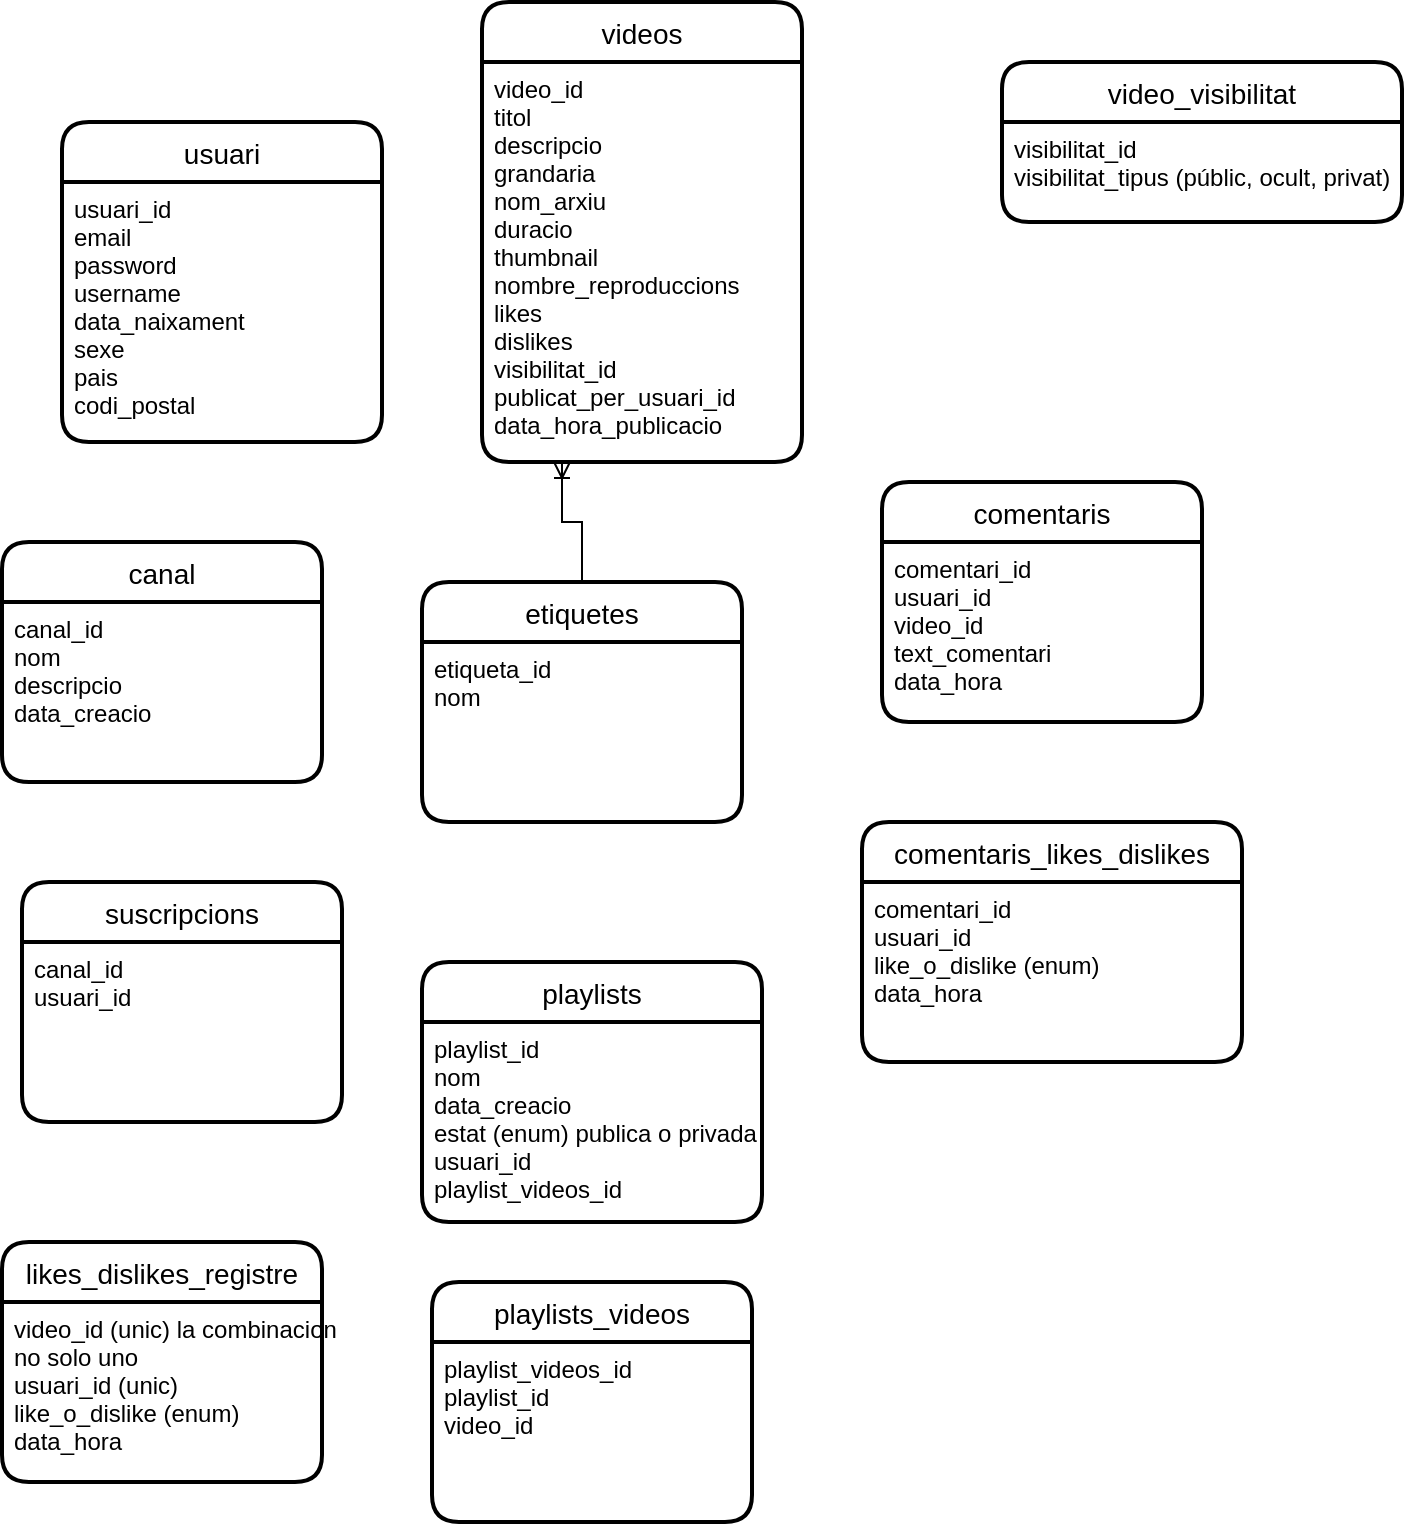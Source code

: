 <mxfile version="15.8.7" type="device"><diagram id="KN2aQBM2Gwgot_pPwBju" name="Page-1"><mxGraphModel dx="702" dy="840" grid="1" gridSize="10" guides="1" tooltips="1" connect="1" arrows="1" fold="1" page="1" pageScale="1" pageWidth="827" pageHeight="1169" math="0" shadow="0"><root><mxCell id="0"/><mxCell id="1" parent="0"/><mxCell id="dKPmf6iq1YAHjncSt92P-1" value="usuari" style="swimlane;childLayout=stackLayout;horizontal=1;startSize=30;horizontalStack=0;rounded=1;fontSize=14;fontStyle=0;strokeWidth=2;resizeParent=0;resizeLast=1;shadow=0;dashed=0;align=center;" vertex="1" parent="1"><mxGeometry x="40" y="110" width="160" height="160" as="geometry"/></mxCell><mxCell id="dKPmf6iq1YAHjncSt92P-2" value="usuari_id&#10;email&#10;password&#10;username&#10;data_naixament&#10;sexe&#10;pais&#10;codi_postal" style="align=left;strokeColor=none;fillColor=none;spacingLeft=4;fontSize=12;verticalAlign=top;resizable=0;rotatable=0;part=1;" vertex="1" parent="dKPmf6iq1YAHjncSt92P-1"><mxGeometry y="30" width="160" height="130" as="geometry"/></mxCell><mxCell id="dKPmf6iq1YAHjncSt92P-3" value="videos" style="swimlane;childLayout=stackLayout;horizontal=1;startSize=30;horizontalStack=0;rounded=1;fontSize=14;fontStyle=0;strokeWidth=2;resizeParent=0;resizeLast=1;shadow=0;dashed=0;align=center;" vertex="1" parent="1"><mxGeometry x="250" y="50" width="160" height="230" as="geometry"/></mxCell><mxCell id="dKPmf6iq1YAHjncSt92P-4" value="video_id&#10;titol&#10;descripcio&#10;grandaria&#10;nom_arxiu&#10;duracio&#10;thumbnail&#10;nombre_reproduccions&#10;likes&#10;dislikes&#10;visibilitat_id&#10;publicat_per_usuari_id&#10;data_hora_publicacio" style="align=left;strokeColor=none;fillColor=none;spacingLeft=4;fontSize=12;verticalAlign=top;resizable=0;rotatable=0;part=1;" vertex="1" parent="dKPmf6iq1YAHjncSt92P-3"><mxGeometry y="30" width="160" height="200" as="geometry"/></mxCell><mxCell id="dKPmf6iq1YAHjncSt92P-5" value="video_visibilitat" style="swimlane;childLayout=stackLayout;horizontal=1;startSize=30;horizontalStack=0;rounded=1;fontSize=14;fontStyle=0;strokeWidth=2;resizeParent=0;resizeLast=1;shadow=0;dashed=0;align=center;" vertex="1" parent="1"><mxGeometry x="510" y="80" width="200" height="80" as="geometry"/></mxCell><mxCell id="dKPmf6iq1YAHjncSt92P-6" value="visibilitat_id&#10;visibilitat_tipus (públic, ocult, privat)&#10;" style="align=left;strokeColor=none;fillColor=none;spacingLeft=4;fontSize=12;verticalAlign=top;resizable=0;rotatable=0;part=1;" vertex="1" parent="dKPmf6iq1YAHjncSt92P-5"><mxGeometry y="30" width="200" height="50" as="geometry"/></mxCell><mxCell id="dKPmf6iq1YAHjncSt92P-7" value="etiquetes" style="swimlane;childLayout=stackLayout;horizontal=1;startSize=30;horizontalStack=0;rounded=1;fontSize=14;fontStyle=0;strokeWidth=2;resizeParent=0;resizeLast=1;shadow=0;dashed=0;align=center;" vertex="1" parent="1"><mxGeometry x="220" y="340" width="160" height="120" as="geometry"/></mxCell><mxCell id="dKPmf6iq1YAHjncSt92P-8" value="etiqueta_id&#10;nom" style="align=left;strokeColor=none;fillColor=none;spacingLeft=4;fontSize=12;verticalAlign=top;resizable=0;rotatable=0;part=1;" vertex="1" parent="dKPmf6iq1YAHjncSt92P-7"><mxGeometry y="30" width="160" height="90" as="geometry"/></mxCell><mxCell id="dKPmf6iq1YAHjncSt92P-9" value="" style="edgeStyle=orthogonalEdgeStyle;fontSize=12;html=1;endArrow=ERoneToMany;rounded=0;entryX=0.25;entryY=1;entryDx=0;entryDy=0;" edge="1" parent="1" source="dKPmf6iq1YAHjncSt92P-7" target="dKPmf6iq1YAHjncSt92P-4"><mxGeometry width="100" height="100" relative="1" as="geometry"><mxPoint x="190" y="380" as="sourcePoint"/><mxPoint x="260" y="270" as="targetPoint"/></mxGeometry></mxCell><mxCell id="dKPmf6iq1YAHjncSt92P-10" value="canal" style="swimlane;childLayout=stackLayout;horizontal=1;startSize=30;horizontalStack=0;rounded=1;fontSize=14;fontStyle=0;strokeWidth=2;resizeParent=0;resizeLast=1;shadow=0;dashed=0;align=center;" vertex="1" parent="1"><mxGeometry x="10" y="320" width="160" height="120" as="geometry"/></mxCell><mxCell id="dKPmf6iq1YAHjncSt92P-11" value="canal_id&#10;nom&#10;descripcio&#10;data_creacio" style="align=left;strokeColor=none;fillColor=none;spacingLeft=4;fontSize=12;verticalAlign=top;resizable=0;rotatable=0;part=1;" vertex="1" parent="dKPmf6iq1YAHjncSt92P-10"><mxGeometry y="30" width="160" height="90" as="geometry"/></mxCell><mxCell id="dKPmf6iq1YAHjncSt92P-12" value="suscripcions" style="swimlane;childLayout=stackLayout;horizontal=1;startSize=30;horizontalStack=0;rounded=1;fontSize=14;fontStyle=0;strokeWidth=2;resizeParent=0;resizeLast=1;shadow=0;dashed=0;align=center;" vertex="1" parent="1"><mxGeometry x="20" y="490" width="160" height="120" as="geometry"/></mxCell><mxCell id="dKPmf6iq1YAHjncSt92P-13" value="canal_id&#10;usuari_id" style="align=left;strokeColor=none;fillColor=none;spacingLeft=4;fontSize=12;verticalAlign=top;resizable=0;rotatable=0;part=1;" vertex="1" parent="dKPmf6iq1YAHjncSt92P-12"><mxGeometry y="30" width="160" height="90" as="geometry"/></mxCell><mxCell id="dKPmf6iq1YAHjncSt92P-16" value="likes_dislikes_registre" style="swimlane;childLayout=stackLayout;horizontal=1;startSize=30;horizontalStack=0;rounded=1;fontSize=14;fontStyle=0;strokeWidth=2;resizeParent=0;resizeLast=1;shadow=0;dashed=0;align=center;" vertex="1" parent="1"><mxGeometry x="10" y="670" width="160" height="120" as="geometry"/></mxCell><mxCell id="dKPmf6iq1YAHjncSt92P-17" value="video_id (unic) la combinacion&#10;no solo uno&#10;usuari_id (unic)&#10;like_o_dislike (enum)&#10;data_hora" style="align=left;strokeColor=none;fillColor=none;spacingLeft=4;fontSize=12;verticalAlign=top;resizable=0;rotatable=0;part=1;" vertex="1" parent="dKPmf6iq1YAHjncSt92P-16"><mxGeometry y="30" width="160" height="90" as="geometry"/></mxCell><mxCell id="dKPmf6iq1YAHjncSt92P-18" value="playlists" style="swimlane;childLayout=stackLayout;horizontal=1;startSize=30;horizontalStack=0;rounded=1;fontSize=14;fontStyle=0;strokeWidth=2;resizeParent=0;resizeLast=1;shadow=0;dashed=0;align=center;" vertex="1" parent="1"><mxGeometry x="220" y="530" width="170" height="130" as="geometry"/></mxCell><mxCell id="dKPmf6iq1YAHjncSt92P-19" value="playlist_id&#10;nom&#10;data_creacio&#10;estat (enum) publica o privada&#10;usuari_id&#10;playlist_videos_id" style="align=left;strokeColor=none;fillColor=none;spacingLeft=4;fontSize=12;verticalAlign=top;resizable=0;rotatable=0;part=1;" vertex="1" parent="dKPmf6iq1YAHjncSt92P-18"><mxGeometry y="30" width="170" height="100" as="geometry"/></mxCell><mxCell id="dKPmf6iq1YAHjncSt92P-20" value="playlists_videos" style="swimlane;childLayout=stackLayout;horizontal=1;startSize=30;horizontalStack=0;rounded=1;fontSize=14;fontStyle=0;strokeWidth=2;resizeParent=0;resizeLast=1;shadow=0;dashed=0;align=center;" vertex="1" parent="1"><mxGeometry x="225" y="690" width="160" height="120" as="geometry"/></mxCell><mxCell id="dKPmf6iq1YAHjncSt92P-21" value="playlist_videos_id&#10;playlist_id&#10;video_id" style="align=left;strokeColor=none;fillColor=none;spacingLeft=4;fontSize=12;verticalAlign=top;resizable=0;rotatable=0;part=1;" vertex="1" parent="dKPmf6iq1YAHjncSt92P-20"><mxGeometry y="30" width="160" height="90" as="geometry"/></mxCell><mxCell id="dKPmf6iq1YAHjncSt92P-22" value="comentaris" style="swimlane;childLayout=stackLayout;horizontal=1;startSize=30;horizontalStack=0;rounded=1;fontSize=14;fontStyle=0;strokeWidth=2;resizeParent=0;resizeLast=1;shadow=0;dashed=0;align=center;" vertex="1" parent="1"><mxGeometry x="450" y="290" width="160" height="120" as="geometry"/></mxCell><mxCell id="dKPmf6iq1YAHjncSt92P-23" value="comentari_id&#10;usuari_id&#10;video_id&#10;text_comentari&#10;data_hora&#10;" style="align=left;strokeColor=none;fillColor=none;spacingLeft=4;fontSize=12;verticalAlign=top;resizable=0;rotatable=0;part=1;" vertex="1" parent="dKPmf6iq1YAHjncSt92P-22"><mxGeometry y="30" width="160" height="90" as="geometry"/></mxCell><mxCell id="dKPmf6iq1YAHjncSt92P-24" value="comentaris_likes_dislikes" style="swimlane;childLayout=stackLayout;horizontal=1;startSize=30;horizontalStack=0;rounded=1;fontSize=14;fontStyle=0;strokeWidth=2;resizeParent=0;resizeLast=1;shadow=0;dashed=0;align=center;" vertex="1" parent="1"><mxGeometry x="440" y="460" width="190" height="120" as="geometry"/></mxCell><mxCell id="dKPmf6iq1YAHjncSt92P-25" value="comentari_id&#10;usuari_id&#10;like_o_dislike (enum)&#10;data_hora" style="align=left;strokeColor=none;fillColor=none;spacingLeft=4;fontSize=12;verticalAlign=top;resizable=0;rotatable=0;part=1;" vertex="1" parent="dKPmf6iq1YAHjncSt92P-24"><mxGeometry y="30" width="190" height="90" as="geometry"/></mxCell></root></mxGraphModel></diagram></mxfile>